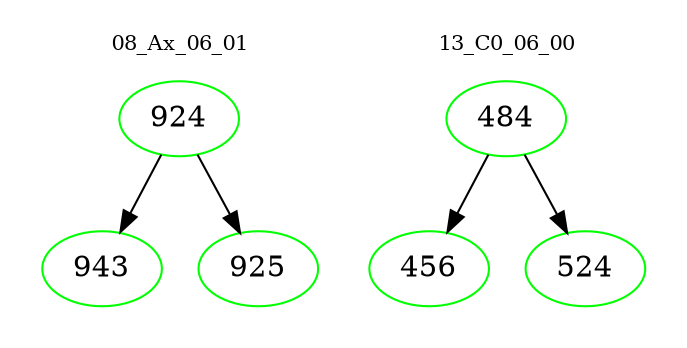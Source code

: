 digraph{
subgraph cluster_0 {
color = white
label = "08_Ax_06_01";
fontsize=10;
T0_924 [label="924", color="green"]
T0_924 -> T0_943 [color="black"]
T0_943 [label="943", color="green"]
T0_924 -> T0_925 [color="black"]
T0_925 [label="925", color="green"]
}
subgraph cluster_1 {
color = white
label = "13_C0_06_00";
fontsize=10;
T1_484 [label="484", color="green"]
T1_484 -> T1_456 [color="black"]
T1_456 [label="456", color="green"]
T1_484 -> T1_524 [color="black"]
T1_524 [label="524", color="green"]
}
}
